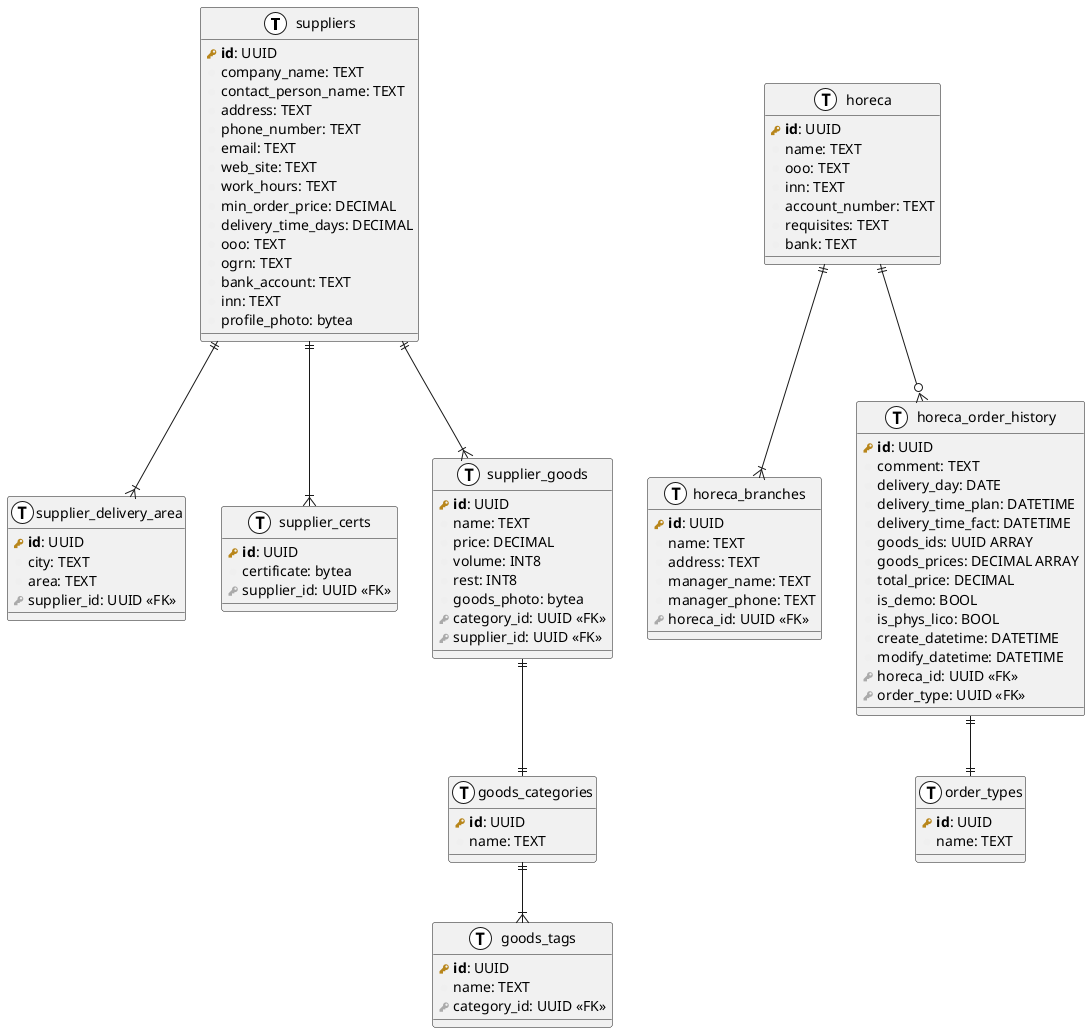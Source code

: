 @startuml

!define primary_key(x) <b><color:#b8861b><&key></color> x</b>
!define foreign_key(x) <color:#aaaaaa><&key></color> x
!define column(x) <color:#efefef><&media-record></color> x
!define table(x) entity x << (T, white) >>

table( suppliers ) {
    /'таблица Поставщик'/
    primary_key( id ): UUID
    column( company_name ): TEXT
    column( contact_person_name ): TEXT
    column( address ): TEXT
    column(phone_number): TEXT
    column( email ): TEXT
    column( web_site ): TEXT
    column( work_hours ): TEXT
    column( min_order_price ): DECIMAL
    column( delivery_time_days ): DECIMAL /'срок доставки, дни'/
    column( ooo ): TEXT /'ООО / ИП'/
    column( ogrn ): TEXT /'ОГРН'/
    column( bank_account ): TEXT /'расчетный счет'/
    column( inn ): TEXT /'ИНН'/
    column( profile_photo ): bytea /'фото профиля'/
}

table( supplier_delivery_area ) {
    /'Города доставки поставщика'/
    primary_key( id ): UUID 
    column( city ): TEXT
    column( area ): TEXT
    foreign_key( supplier_id ): UUID <<FK>> 
}

table( supplier_certs ) {
    /'Сертификаты поставщика'/
    primary_key( id ): UUID 
    column( certificate ): bytea /'сертификат'/
    foreign_key( supplier_id ): UUID <<FK>> /'FK поставщик'/
}

table( supplier_goods ) {
    /'Товары поставщика'/
    primary_key( id ): UUID 
    column( name ): TEXT
    column( price ): DECIMAL
    column( volume ): INT8 /'объем, мл '/
    column( rest ): INT8 /'остаток, шт. '/
    column( goods_photo ): bytea /'фото товара'/
    foreign_key( category_id ): UUID <<FK>> /'FK категория товара'/
    foreign_key( supplier_id ): UUID <<FK>> /'FK поставщик'/
}

table( goods_categories ) {
    /'Категории товаров'/
    primary_key( id ): UUID 
    column( name ): TEXT
}

table( goods_tags ) {
    /'Теги категорий товаров'/
    primary_key( id ): UUID 
    column( name ): TEXT
    foreign_key( category_id ): UUID <<FK>> /'FK категория'/
}

table( horeca ) {
    /'Представители хорека'/
    primary_key( id ): UUID 
    column( name ): TEXT
    column( ooo ): TEXT
    column( inn ): TEXT
    column( account_number ): TEXT
    column( requisites ): TEXT
    column( bank ): TEXT

}

table( horeca_branches ) {
    /'Филиалы ресторанов'/
    primary_key( id ): UUID 
    column( name ): TEXT
    column( address ): TEXT
    column( manager_name ): TEXT
    column( manager_phone ): TEXT
    foreign_key( horeca_id ): UUID <<FK>> /'FK хорека'/
}

table( horeca_order_history ) {
    /'История заказов хорека'/
    primary_key( id ): UUID
    column( comment ): TEXT
    column( delivery_day ): DATE
    column( delivery_time_plan ): DATETIME
    column( delivery_time_fact ): DATETIME
    column( goods_ids ): UUID ARRAY /'массив товаров в заказе'/
    column( goods_prices ): DECIMAL ARRAY /'массив цен на товары в заказе'/
    column( total_price ): DECIMAL 
    column( is_demo ): BOOL /'признак заказано как образец?'/
    column( is_phys_lico ): BOOL /'признак оплатить как физлицо'/
    column( create_datetime ): DATETIME
    column( modify_datetime ): DATETIME
    foreign_key( horeca_id ): UUID <<FK>> /'FK хорека'/
    foreign_key( order_type ): UUID <<FK>> /'FK тип заказа'/
    /'foreign_key( supply_good_id ): UUID <<FK>> /'FK товар'/'/
}

table( order_types ) {
    /'Представители хорека'/
    primary_key( id ): UUID 
    column( name ): TEXT  /'тип заказа'/
}


suppliers ||--|{ supplier_delivery_area
suppliers ||--|{ supplier_certs
suppliers ||--|{ supplier_goods

/'может ли товар быть больше чем в 1 категории?'/
supplier_goods ||--|| goods_categories
goods_categories ||--|{ goods_tags

horeca ||--|{ horeca_branches

/'как свяжем заказ хореки с продуктами?'/
horeca ||--o{ horeca_order_history
horeca_order_history ||--|| order_types


/'
примеры связей:
    Zero or One	|o--
    Exactly One	||--
    Zero or Many }o--
    One or Many	}|--
'/
@enduml